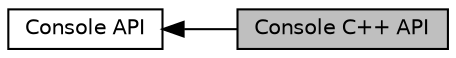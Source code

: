 digraph "Console C++ API"
{
  edge [fontname="Helvetica",fontsize="10",labelfontname="Helvetica",labelfontsize="10"];
  node [fontname="Helvetica",fontsize="10",shape=record];
  rankdir=LR;
  Node1 [label="Console API",height=0.2,width=0.4,color="black", fillcolor="white", style="filled",URL="$group__consoleapi.html",tooltip="Enables applications to log/print text messages. "];
  Node0 [label="Console C++ API",height=0.2,width=0.4,color="black", fillcolor="grey75", style="filled", fontcolor="black"];
  Node1->Node0 [shape=plaintext, dir="back", style="solid"];
}
